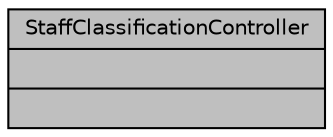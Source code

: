 digraph "StaffClassificationController"
{
 // LATEX_PDF_SIZE
  bgcolor="transparent";
  edge [fontname="Helvetica",fontsize="10",labelfontname="Helvetica",labelfontsize="10"];
  node [fontname="Helvetica",fontsize="10",shape=record];
  Node1 [label="{StaffClassificationController\n||}",height=0.2,width=0.4,color="black", fillcolor="grey75", style="filled", fontcolor="black",tooltip="Controlador de clasificación del personal."];
}
